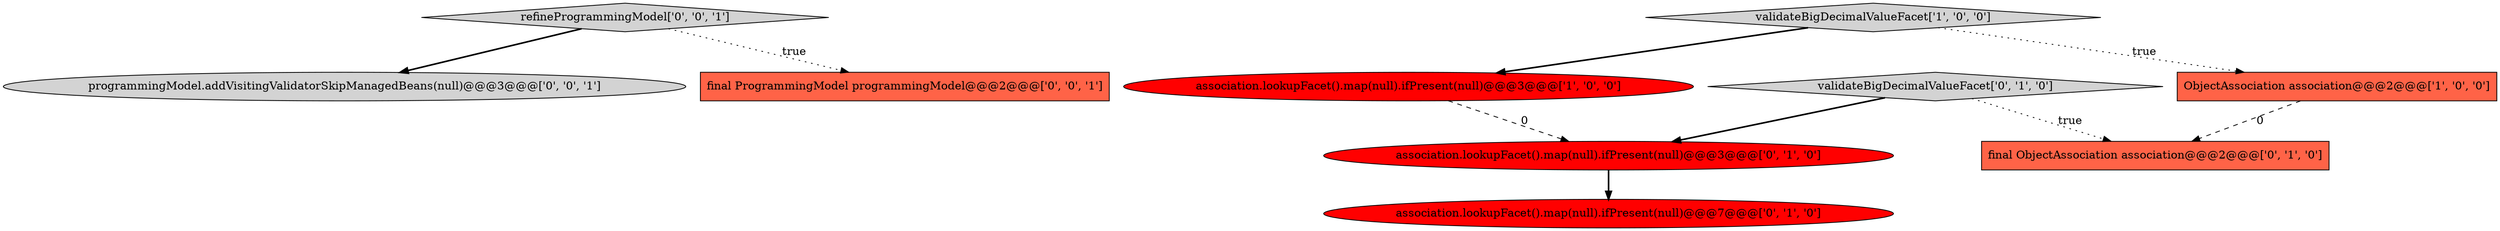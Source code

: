 digraph {
7 [style = filled, label = "refineProgrammingModel['0', '0', '1']", fillcolor = lightgray, shape = diamond image = "AAA0AAABBB3BBB"];
9 [style = filled, label = "programmingModel.addVisitingValidatorSkipManagedBeans(null)@@@3@@@['0', '0', '1']", fillcolor = lightgray, shape = ellipse image = "AAA0AAABBB3BBB"];
5 [style = filled, label = "association.lookupFacet().map(null).ifPresent(null)@@@3@@@['0', '1', '0']", fillcolor = red, shape = ellipse image = "AAA1AAABBB2BBB"];
8 [style = filled, label = "final ProgrammingModel programmingModel@@@2@@@['0', '0', '1']", fillcolor = tomato, shape = box image = "AAA0AAABBB3BBB"];
4 [style = filled, label = "association.lookupFacet().map(null).ifPresent(null)@@@7@@@['0', '1', '0']", fillcolor = red, shape = ellipse image = "AAA1AAABBB2BBB"];
0 [style = filled, label = "association.lookupFacet().map(null).ifPresent(null)@@@3@@@['1', '0', '0']", fillcolor = red, shape = ellipse image = "AAA1AAABBB1BBB"];
1 [style = filled, label = "ObjectAssociation association@@@2@@@['1', '0', '0']", fillcolor = tomato, shape = box image = "AAA1AAABBB1BBB"];
3 [style = filled, label = "validateBigDecimalValueFacet['0', '1', '0']", fillcolor = lightgray, shape = diamond image = "AAA0AAABBB2BBB"];
6 [style = filled, label = "final ObjectAssociation association@@@2@@@['0', '1', '0']", fillcolor = tomato, shape = box image = "AAA1AAABBB2BBB"];
2 [style = filled, label = "validateBigDecimalValueFacet['1', '0', '0']", fillcolor = lightgray, shape = diamond image = "AAA0AAABBB1BBB"];
7->9 [style = bold, label=""];
3->5 [style = bold, label=""];
2->0 [style = bold, label=""];
3->6 [style = dotted, label="true"];
7->8 [style = dotted, label="true"];
0->5 [style = dashed, label="0"];
2->1 [style = dotted, label="true"];
1->6 [style = dashed, label="0"];
5->4 [style = bold, label=""];
}
